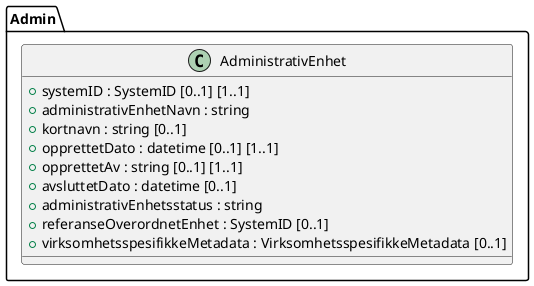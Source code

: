 @startuml
class Admin.AdministrativEnhet {
  +systemID : SystemID [0..1] [1..1]
  +administrativEnhetNavn : string
  +kortnavn : string [0..1]
  +opprettetDato : datetime [0..1] [1..1]
  +opprettetAv : string [0..1] [1..1]
  +avsluttetDato : datetime [0..1]
  +administrativEnhetsstatus : string
  +referanseOverordnetEnhet : SystemID [0..1]
  +virksomhetsspesifikkeMetadata : VirksomhetsspesifikkeMetadata [0..1]
}
@enduml
